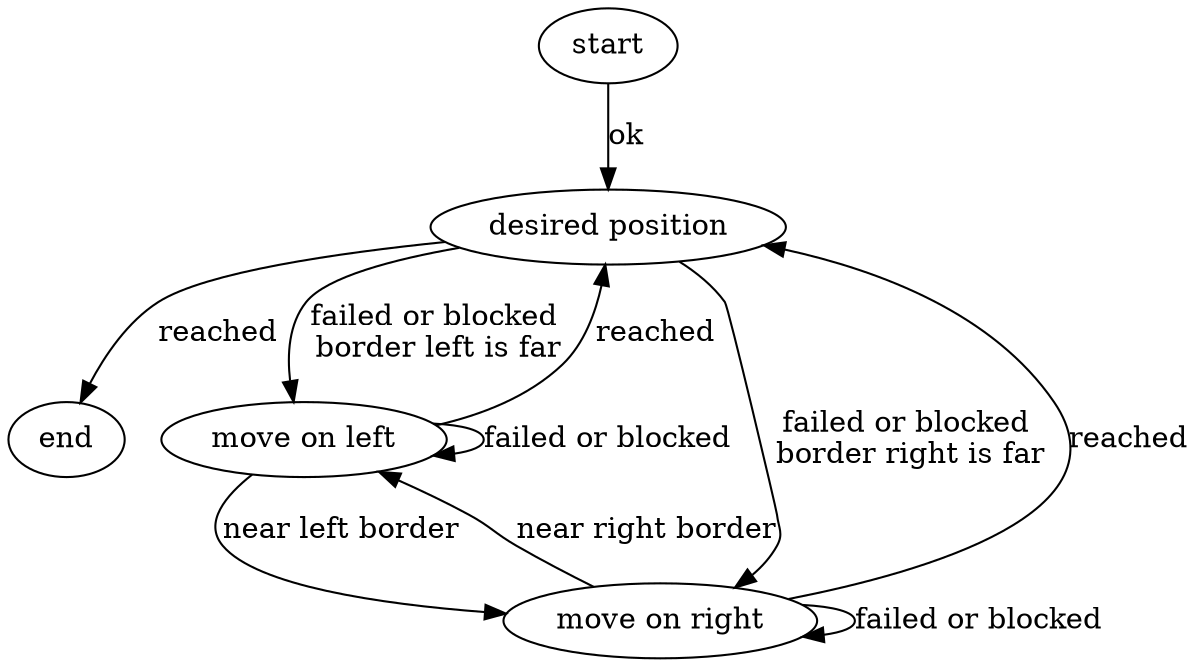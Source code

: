 # Try to reach a position, this digram shall provide an start of solution when
# the robot is blocked or a when the robot has a obstacle in front of it.

digraph move
{
	start -> "desired position" [label = "ok"];
	"desired position" -> end [label = "reached"];
	"desired position" -> "move on left" [label = "failed or blocked\n border left is far"];
	"desired position" -> "move on right" [label = "failed or blocked\n border right is far"];

	"move on left" -> "move on left" [label = "failed or blocked"];
	"move on left" -> "desired position" [label = "reached"];

	"move on right" -> "move on right" [label = "failed or blocked"];
	"move on right" -> "desired position" [label = "reached"];

	"move on right" -> "move on left" [label = "near right border"];
	"move on left" -> "move on right" [label = "near left border"];
}
